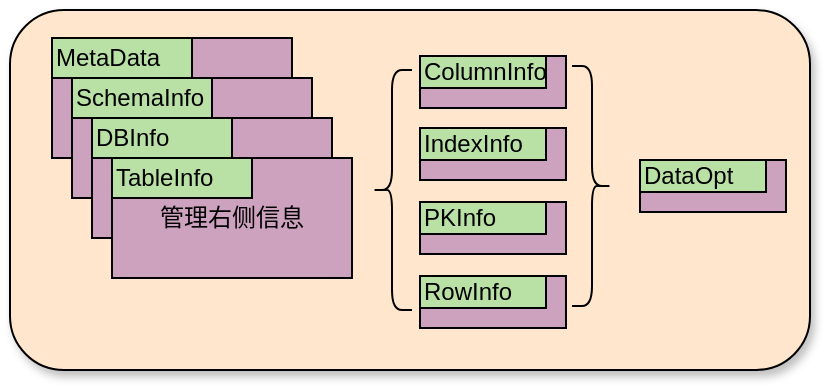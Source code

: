 <mxfile version="16.6.2" type="github">
  <diagram id="eaH_v75tBOMTthLSwXlI" name="Page-1">
    <mxGraphModel dx="1097" dy="491" grid="1" gridSize="10" guides="1" tooltips="1" connect="1" arrows="1" fold="1" page="1" pageScale="1" pageWidth="1169" pageHeight="827" math="0" shadow="0">
      <root>
        <mxCell id="0" />
        <mxCell id="1" parent="0" />
        <mxCell id="Qfjiy_RcMArSj1-UPWjm-1" value="" style="rounded=1;whiteSpace=wrap;html=1;shadow=1;fillColor=#FFE6CC;" vertex="1" parent="1">
          <mxGeometry x="365" y="117" width="400" height="180" as="geometry" />
        </mxCell>
        <mxCell id="Qfjiy_RcMArSj1-UPWjm-3" value="" style="rounded=0;whiteSpace=wrap;html=1;fillColor=#CDA2BE;" vertex="1" parent="1">
          <mxGeometry x="386" y="131" width="120" height="60" as="geometry" />
        </mxCell>
        <mxCell id="Qfjiy_RcMArSj1-UPWjm-2" value="MetaData" style="rounded=0;whiteSpace=wrap;html=1;align=left;fillColor=#B9E0A5;" vertex="1" parent="1">
          <mxGeometry x="386" y="131" width="70" height="20" as="geometry" />
        </mxCell>
        <mxCell id="Qfjiy_RcMArSj1-UPWjm-4" value="" style="rounded=0;whiteSpace=wrap;html=1;fillColor=#CDA2BE;" vertex="1" parent="1">
          <mxGeometry x="396" y="151" width="120" height="60" as="geometry" />
        </mxCell>
        <mxCell id="Qfjiy_RcMArSj1-UPWjm-5" value="SchemaInfo" style="rounded=0;whiteSpace=wrap;html=1;align=left;fillColor=#B9E0A5;" vertex="1" parent="1">
          <mxGeometry x="396" y="151" width="70" height="20" as="geometry" />
        </mxCell>
        <mxCell id="Qfjiy_RcMArSj1-UPWjm-6" value="" style="rounded=0;whiteSpace=wrap;html=1;fillColor=#CDA2BE;" vertex="1" parent="1">
          <mxGeometry x="406" y="171" width="120" height="60" as="geometry" />
        </mxCell>
        <mxCell id="Qfjiy_RcMArSj1-UPWjm-7" value="DBInfo" style="rounded=0;whiteSpace=wrap;html=1;align=left;fillColor=#B9E0A5;" vertex="1" parent="1">
          <mxGeometry x="406" y="171" width="70" height="20" as="geometry" />
        </mxCell>
        <mxCell id="Qfjiy_RcMArSj1-UPWjm-8" value="管理右侧信息" style="rounded=0;whiteSpace=wrap;html=1;fillColor=#CDA2BE;" vertex="1" parent="1">
          <mxGeometry x="416" y="191" width="120" height="60" as="geometry" />
        </mxCell>
        <mxCell id="Qfjiy_RcMArSj1-UPWjm-9" value="TableInfo" style="rounded=0;whiteSpace=wrap;html=1;align=left;fillColor=#B9E0A5;" vertex="1" parent="1">
          <mxGeometry x="416" y="191" width="70" height="20" as="geometry" />
        </mxCell>
        <mxCell id="Qfjiy_RcMArSj1-UPWjm-10" value="" style="rounded=0;whiteSpace=wrap;html=1;fillColor=#CDA2BE;" vertex="1" parent="1">
          <mxGeometry x="570" y="140" width="73" height="26" as="geometry" />
        </mxCell>
        <mxCell id="Qfjiy_RcMArSj1-UPWjm-11" value="ColumnInfo" style="rounded=0;whiteSpace=wrap;html=1;align=left;fillColor=#B9E0A5;" vertex="1" parent="1">
          <mxGeometry x="570" y="140" width="63" height="16" as="geometry" />
        </mxCell>
        <mxCell id="Qfjiy_RcMArSj1-UPWjm-16" value="" style="rounded=0;whiteSpace=wrap;html=1;fillColor=#CDA2BE;" vertex="1" parent="1">
          <mxGeometry x="570" y="176" width="73" height="26" as="geometry" />
        </mxCell>
        <mxCell id="Qfjiy_RcMArSj1-UPWjm-17" value="IndexInfo" style="rounded=0;whiteSpace=wrap;html=1;align=left;fillColor=#B9E0A5;" vertex="1" parent="1">
          <mxGeometry x="570" y="176" width="63" height="16" as="geometry" />
        </mxCell>
        <mxCell id="Qfjiy_RcMArSj1-UPWjm-18" value="" style="rounded=0;whiteSpace=wrap;html=1;fillColor=#CDA2BE;" vertex="1" parent="1">
          <mxGeometry x="570" y="213" width="73" height="26" as="geometry" />
        </mxCell>
        <mxCell id="Qfjiy_RcMArSj1-UPWjm-19" value="PKInfo" style="rounded=0;whiteSpace=wrap;html=1;align=left;fillColor=#B9E0A5;" vertex="1" parent="1">
          <mxGeometry x="570" y="213" width="63" height="16" as="geometry" />
        </mxCell>
        <mxCell id="Qfjiy_RcMArSj1-UPWjm-20" value="" style="rounded=0;whiteSpace=wrap;html=1;fillColor=#CDA2BE;" vertex="1" parent="1">
          <mxGeometry x="570" y="250" width="73" height="26" as="geometry" />
        </mxCell>
        <mxCell id="Qfjiy_RcMArSj1-UPWjm-21" value="RowInfo" style="rounded=0;whiteSpace=wrap;html=1;align=left;fillColor=#B9E0A5;" vertex="1" parent="1">
          <mxGeometry x="570" y="250" width="63" height="16" as="geometry" />
        </mxCell>
        <mxCell id="Qfjiy_RcMArSj1-UPWjm-22" value="" style="rounded=0;whiteSpace=wrap;html=1;fillColor=#CDA2BE;" vertex="1" parent="1">
          <mxGeometry x="680" y="192" width="73" height="26" as="geometry" />
        </mxCell>
        <mxCell id="Qfjiy_RcMArSj1-UPWjm-23" value="DataOpt" style="rounded=0;whiteSpace=wrap;html=1;align=left;fillColor=#B9E0A5;" vertex="1" parent="1">
          <mxGeometry x="680" y="192" width="63" height="16" as="geometry" />
        </mxCell>
        <mxCell id="Qfjiy_RcMArSj1-UPWjm-24" value="" style="shape=curlyBracket;whiteSpace=wrap;html=1;rounded=1;fillColor=#CDA2BE;" vertex="1" parent="1">
          <mxGeometry x="546" y="147" width="20" height="120" as="geometry" />
        </mxCell>
        <mxCell id="Qfjiy_RcMArSj1-UPWjm-25" value="" style="shape=curlyBracket;whiteSpace=wrap;html=1;rounded=1;flipH=1;fillColor=#CDA2BE;" vertex="1" parent="1">
          <mxGeometry x="646" y="145" width="20" height="120" as="geometry" />
        </mxCell>
      </root>
    </mxGraphModel>
  </diagram>
</mxfile>
